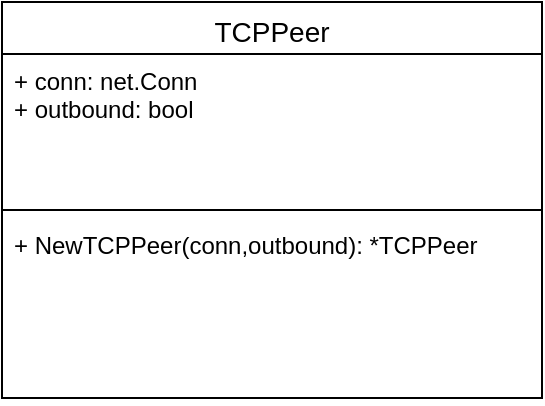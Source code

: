 <mxfile version="26.0.16">
  <diagram name="Page-1" id="dXSWf-K59oNibvmKCUxb">
    <mxGraphModel dx="1231" dy="610" grid="1" gridSize="10" guides="1" tooltips="1" connect="1" arrows="1" fold="1" page="1" pageScale="1" pageWidth="850" pageHeight="1100" math="0" shadow="0">
      <root>
        <mxCell id="0" />
        <mxCell id="1" parent="0" />
        <mxCell id="CLPmLUusDyu1kt8BTKMK-5" value="&lt;span style=&quot;font-size: 14px; font-weight: 400;&quot;&gt;TCPPeer&lt;/span&gt;" style="swimlane;fontStyle=1;align=center;verticalAlign=top;childLayout=stackLayout;horizontal=1;startSize=26;horizontalStack=0;resizeParent=1;resizeParentMax=0;resizeLast=0;collapsible=1;marginBottom=0;whiteSpace=wrap;html=1;" vertex="1" parent="1">
          <mxGeometry x="340" y="270" width="270" height="198" as="geometry" />
        </mxCell>
        <mxCell id="CLPmLUusDyu1kt8BTKMK-6" value="+ conn: net.Conn&lt;div&gt;+ outbound: bool&lt;/div&gt;" style="text;strokeColor=none;fillColor=none;align=left;verticalAlign=top;spacingLeft=4;spacingRight=4;overflow=hidden;rotatable=0;points=[[0,0.5],[1,0.5]];portConstraint=eastwest;whiteSpace=wrap;html=1;" vertex="1" parent="CLPmLUusDyu1kt8BTKMK-5">
          <mxGeometry y="26" width="270" height="74" as="geometry" />
        </mxCell>
        <mxCell id="CLPmLUusDyu1kt8BTKMK-7" value="" style="line;strokeWidth=1;fillColor=none;align=left;verticalAlign=middle;spacingTop=-1;spacingLeft=3;spacingRight=3;rotatable=0;labelPosition=right;points=[];portConstraint=eastwest;strokeColor=inherit;" vertex="1" parent="CLPmLUusDyu1kt8BTKMK-5">
          <mxGeometry y="100" width="270" height="8" as="geometry" />
        </mxCell>
        <mxCell id="CLPmLUusDyu1kt8BTKMK-8" value="+ NewTCPPeer(conn,outbound): *TCPPeer" style="text;strokeColor=none;fillColor=none;align=left;verticalAlign=top;spacingLeft=4;spacingRight=4;overflow=hidden;rotatable=0;points=[[0,0.5],[1,0.5]];portConstraint=eastwest;whiteSpace=wrap;html=1;" vertex="1" parent="CLPmLUusDyu1kt8BTKMK-5">
          <mxGeometry y="108" width="270" height="90" as="geometry" />
        </mxCell>
      </root>
    </mxGraphModel>
  </diagram>
</mxfile>

